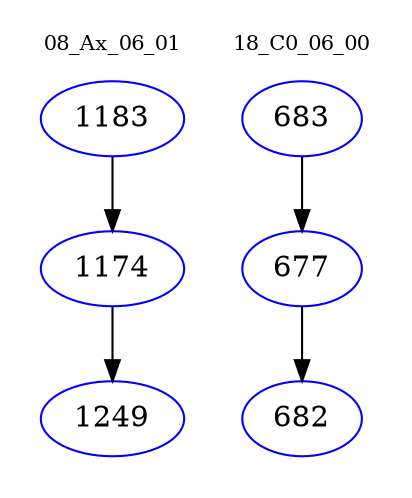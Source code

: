 digraph{
subgraph cluster_0 {
color = white
label = "08_Ax_06_01";
fontsize=10;
T0_1183 [label="1183", color="blue"]
T0_1183 -> T0_1174 [color="black"]
T0_1174 [label="1174", color="blue"]
T0_1174 -> T0_1249 [color="black"]
T0_1249 [label="1249", color="blue"]
}
subgraph cluster_1 {
color = white
label = "18_C0_06_00";
fontsize=10;
T1_683 [label="683", color="blue"]
T1_683 -> T1_677 [color="black"]
T1_677 [label="677", color="blue"]
T1_677 -> T1_682 [color="black"]
T1_682 [label="682", color="blue"]
}
}
